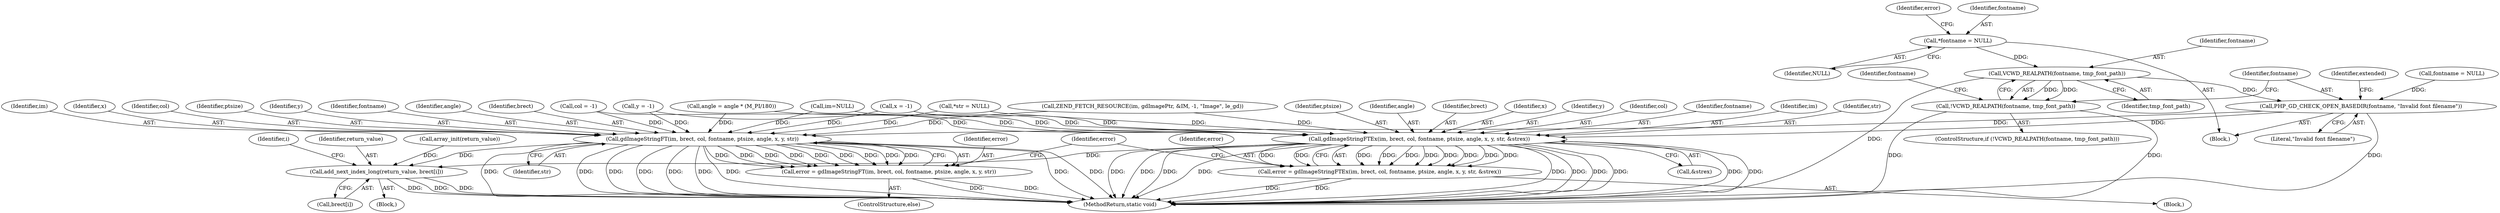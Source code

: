digraph "0_php-src_b6f13a5ef9d6280cf984826a5de012a32c396cd4?w=1_3@pointer" {
"1000290" [label="(Call,VCWD_REALPATH(fontname, tmp_font_path))"];
"1000144" [label="(Call,*fontname = NULL)"];
"1000289" [label="(Call,!VCWD_REALPATH(fontname, tmp_font_path))"];
"1000297" [label="(Call,PHP_GD_CHECK_OPEN_BASEDIR(fontname, \"Invalid font filename\"))"];
"1000305" [label="(Call,gdImageStringFTEx(im, brect, col, fontname, ptsize, angle, x, y, str, &strex))"];
"1000303" [label="(Call,error = gdImageStringFTEx(im, brect, col, fontname, ptsize, angle, x, y, str, &strex))"];
"1000346" [label="(Call,add_next_index_long(return_value, brect[i]))"];
"1000320" [label="(Call,gdImageStringFT(im, brect, col, fontname, ptsize, angle, x, y, str))"];
"1000318" [label="(Call,error = gdImageStringFT(im, brect, col, fontname, ptsize, angle, x, y, str))"];
"1000306" [label="(Identifier,im)"];
"1000334" [label="(Call,array_init(return_value))"];
"1000314" [label="(Identifier,str)"];
"1000291" [label="(Identifier,fontname)"];
"1000322" [label="(Identifier,brect)"];
"1000297" [label="(Call,PHP_GD_CHECK_OPEN_BASEDIR(fontname, \"Invalid font filename\"))"];
"1000149" [label="(Identifier,error)"];
"1000129" [label="(Call,y = -1)"];
"1000321" [label="(Identifier,im)"];
"1000119" [label="(Call,col = -1)"];
"1000310" [label="(Identifier,ptsize)"];
"1000311" [label="(Identifier,angle)"];
"1000323" [label="(Identifier,col)"];
"1000317" [label="(ControlStructure,else)"];
"1000295" [label="(Identifier,fontname)"];
"1000325" [label="(Identifier,ptsize)"];
"1000294" [label="(Call,fontname = NULL)"];
"1000298" [label="(Identifier,fontname)"];
"1000320" [label="(Call,gdImageStringFT(im, brect, col, fontname, ptsize, angle, x, y, str))"];
"1000307" [label="(Identifier,brect)"];
"1000345" [label="(Block,)"];
"1000328" [label="(Identifier,y)"];
"1000288" [label="(ControlStructure,if (!VCWD_REALPATH(fontname, tmp_font_path)))"];
"1000324" [label="(Identifier,fontname)"];
"1000312" [label="(Identifier,x)"];
"1000326" [label="(Identifier,angle)"];
"1000115" [label="(Call,im=NULL)"];
"1000140" [label="(Call,*str = NULL)"];
"1000144" [label="(Call,*fontname = NULL)"];
"1000289" [label="(Call,!VCWD_REALPATH(fontname, tmp_font_path))"];
"1000206" [label="(Call,angle = angle * (M_PI/180))"];
"1000303" [label="(Call,error = gdImageStringFTEx(im, brect, col, fontname, ptsize, angle, x, y, str, &strex))"];
"1000313" [label="(Identifier,y)"];
"1000346" [label="(Call,add_next_index_long(return_value, brect[i]))"];
"1000292" [label="(Identifier,tmp_font_path)"];
"1000301" [label="(Identifier,extended)"];
"1000315" [label="(Call,&strex)"];
"1000308" [label="(Identifier,col)"];
"1000302" [label="(Block,)"];
"1000124" [label="(Call,x = -1)"];
"1000299" [label="(Literal,\"Invalid font filename\")"];
"1000304" [label="(Identifier,error)"];
"1000344" [label="(Identifier,i)"];
"1000329" [label="(Identifier,str)"];
"1000318" [label="(Call,error = gdImageStringFT(im, brect, col, fontname, ptsize, angle, x, y, str))"];
"1000327" [label="(Identifier,x)"];
"1000319" [label="(Identifier,error)"];
"1000348" [label="(Call,brect[i])"];
"1000331" [label="(Identifier,error)"];
"1000351" [label="(MethodReturn,static void)"];
"1000197" [label="(Call,ZEND_FETCH_RESOURCE(im, gdImagePtr, &IM, -1, \"Image\", le_gd))"];
"1000146" [label="(Identifier,NULL)"];
"1000108" [label="(Block,)"];
"1000290" [label="(Call,VCWD_REALPATH(fontname, tmp_font_path))"];
"1000305" [label="(Call,gdImageStringFTEx(im, brect, col, fontname, ptsize, angle, x, y, str, &strex))"];
"1000347" [label="(Identifier,return_value)"];
"1000145" [label="(Identifier,fontname)"];
"1000309" [label="(Identifier,fontname)"];
"1000290" -> "1000289"  [label="AST: "];
"1000290" -> "1000292"  [label="CFG: "];
"1000291" -> "1000290"  [label="AST: "];
"1000292" -> "1000290"  [label="AST: "];
"1000289" -> "1000290"  [label="CFG: "];
"1000290" -> "1000351"  [label="DDG: "];
"1000290" -> "1000289"  [label="DDG: "];
"1000290" -> "1000289"  [label="DDG: "];
"1000144" -> "1000290"  [label="DDG: "];
"1000290" -> "1000297"  [label="DDG: "];
"1000144" -> "1000108"  [label="AST: "];
"1000144" -> "1000146"  [label="CFG: "];
"1000145" -> "1000144"  [label="AST: "];
"1000146" -> "1000144"  [label="AST: "];
"1000149" -> "1000144"  [label="CFG: "];
"1000289" -> "1000288"  [label="AST: "];
"1000295" -> "1000289"  [label="CFG: "];
"1000298" -> "1000289"  [label="CFG: "];
"1000289" -> "1000351"  [label="DDG: "];
"1000289" -> "1000351"  [label="DDG: "];
"1000297" -> "1000108"  [label="AST: "];
"1000297" -> "1000299"  [label="CFG: "];
"1000298" -> "1000297"  [label="AST: "];
"1000299" -> "1000297"  [label="AST: "];
"1000301" -> "1000297"  [label="CFG: "];
"1000297" -> "1000351"  [label="DDG: "];
"1000294" -> "1000297"  [label="DDG: "];
"1000297" -> "1000305"  [label="DDG: "];
"1000297" -> "1000320"  [label="DDG: "];
"1000305" -> "1000303"  [label="AST: "];
"1000305" -> "1000315"  [label="CFG: "];
"1000306" -> "1000305"  [label="AST: "];
"1000307" -> "1000305"  [label="AST: "];
"1000308" -> "1000305"  [label="AST: "];
"1000309" -> "1000305"  [label="AST: "];
"1000310" -> "1000305"  [label="AST: "];
"1000311" -> "1000305"  [label="AST: "];
"1000312" -> "1000305"  [label="AST: "];
"1000313" -> "1000305"  [label="AST: "];
"1000314" -> "1000305"  [label="AST: "];
"1000315" -> "1000305"  [label="AST: "];
"1000303" -> "1000305"  [label="CFG: "];
"1000305" -> "1000351"  [label="DDG: "];
"1000305" -> "1000351"  [label="DDG: "];
"1000305" -> "1000351"  [label="DDG: "];
"1000305" -> "1000351"  [label="DDG: "];
"1000305" -> "1000351"  [label="DDG: "];
"1000305" -> "1000351"  [label="DDG: "];
"1000305" -> "1000351"  [label="DDG: "];
"1000305" -> "1000351"  [label="DDG: "];
"1000305" -> "1000351"  [label="DDG: "];
"1000305" -> "1000351"  [label="DDG: "];
"1000305" -> "1000303"  [label="DDG: "];
"1000305" -> "1000303"  [label="DDG: "];
"1000305" -> "1000303"  [label="DDG: "];
"1000305" -> "1000303"  [label="DDG: "];
"1000305" -> "1000303"  [label="DDG: "];
"1000305" -> "1000303"  [label="DDG: "];
"1000305" -> "1000303"  [label="DDG: "];
"1000305" -> "1000303"  [label="DDG: "];
"1000305" -> "1000303"  [label="DDG: "];
"1000305" -> "1000303"  [label="DDG: "];
"1000115" -> "1000305"  [label="DDG: "];
"1000197" -> "1000305"  [label="DDG: "];
"1000119" -> "1000305"  [label="DDG: "];
"1000206" -> "1000305"  [label="DDG: "];
"1000124" -> "1000305"  [label="DDG: "];
"1000129" -> "1000305"  [label="DDG: "];
"1000140" -> "1000305"  [label="DDG: "];
"1000305" -> "1000346"  [label="DDG: "];
"1000303" -> "1000302"  [label="AST: "];
"1000304" -> "1000303"  [label="AST: "];
"1000331" -> "1000303"  [label="CFG: "];
"1000303" -> "1000351"  [label="DDG: "];
"1000303" -> "1000351"  [label="DDG: "];
"1000346" -> "1000345"  [label="AST: "];
"1000346" -> "1000348"  [label="CFG: "];
"1000347" -> "1000346"  [label="AST: "];
"1000348" -> "1000346"  [label="AST: "];
"1000344" -> "1000346"  [label="CFG: "];
"1000346" -> "1000351"  [label="DDG: "];
"1000346" -> "1000351"  [label="DDG: "];
"1000346" -> "1000351"  [label="DDG: "];
"1000334" -> "1000346"  [label="DDG: "];
"1000320" -> "1000346"  [label="DDG: "];
"1000320" -> "1000318"  [label="AST: "];
"1000320" -> "1000329"  [label="CFG: "];
"1000321" -> "1000320"  [label="AST: "];
"1000322" -> "1000320"  [label="AST: "];
"1000323" -> "1000320"  [label="AST: "];
"1000324" -> "1000320"  [label="AST: "];
"1000325" -> "1000320"  [label="AST: "];
"1000326" -> "1000320"  [label="AST: "];
"1000327" -> "1000320"  [label="AST: "];
"1000328" -> "1000320"  [label="AST: "];
"1000329" -> "1000320"  [label="AST: "];
"1000318" -> "1000320"  [label="CFG: "];
"1000320" -> "1000351"  [label="DDG: "];
"1000320" -> "1000351"  [label="DDG: "];
"1000320" -> "1000351"  [label="DDG: "];
"1000320" -> "1000351"  [label="DDG: "];
"1000320" -> "1000351"  [label="DDG: "];
"1000320" -> "1000351"  [label="DDG: "];
"1000320" -> "1000351"  [label="DDG: "];
"1000320" -> "1000351"  [label="DDG: "];
"1000320" -> "1000351"  [label="DDG: "];
"1000320" -> "1000318"  [label="DDG: "];
"1000320" -> "1000318"  [label="DDG: "];
"1000320" -> "1000318"  [label="DDG: "];
"1000320" -> "1000318"  [label="DDG: "];
"1000320" -> "1000318"  [label="DDG: "];
"1000320" -> "1000318"  [label="DDG: "];
"1000320" -> "1000318"  [label="DDG: "];
"1000320" -> "1000318"  [label="DDG: "];
"1000320" -> "1000318"  [label="DDG: "];
"1000115" -> "1000320"  [label="DDG: "];
"1000197" -> "1000320"  [label="DDG: "];
"1000119" -> "1000320"  [label="DDG: "];
"1000206" -> "1000320"  [label="DDG: "];
"1000124" -> "1000320"  [label="DDG: "];
"1000129" -> "1000320"  [label="DDG: "];
"1000140" -> "1000320"  [label="DDG: "];
"1000318" -> "1000317"  [label="AST: "];
"1000319" -> "1000318"  [label="AST: "];
"1000331" -> "1000318"  [label="CFG: "];
"1000318" -> "1000351"  [label="DDG: "];
"1000318" -> "1000351"  [label="DDG: "];
}
